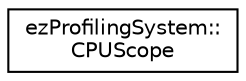 digraph "Graphical Class Hierarchy"
{
 // LATEX_PDF_SIZE
  edge [fontname="Helvetica",fontsize="10",labelfontname="Helvetica",labelfontsize="10"];
  node [fontname="Helvetica",fontsize="10",shape=record];
  rankdir="LR";
  Node0 [label="ezProfilingSystem::\lCPUScope",height=0.2,width=0.4,color="black", fillcolor="white", style="filled",URL="$d7/da3/structez_profiling_system_1_1_c_p_u_scope.htm",tooltip=" "];
}
